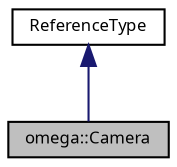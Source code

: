 digraph G
{
  bgcolor="transparent";
  edge [fontname="FreeSans.ttf",fontsize="8",labelfontname="FreeSans.ttf",labelfontsize="8"];
  node [fontname="FreeSans.ttf",fontsize="8",shape=record];
  Node1 [label="omega::Camera",height=0.2,width=0.4,color="black", fillcolor="grey75", style="filled" fontcolor="black"];
  Node2 -> Node1 [dir=back,color="midnightblue",fontsize="8",style="solid",fontname="FreeSans.ttf"];
  Node2 [label="ReferenceType",height=0.2,width=0.4,color="black",URL="$class_reference_type.html"];
}
